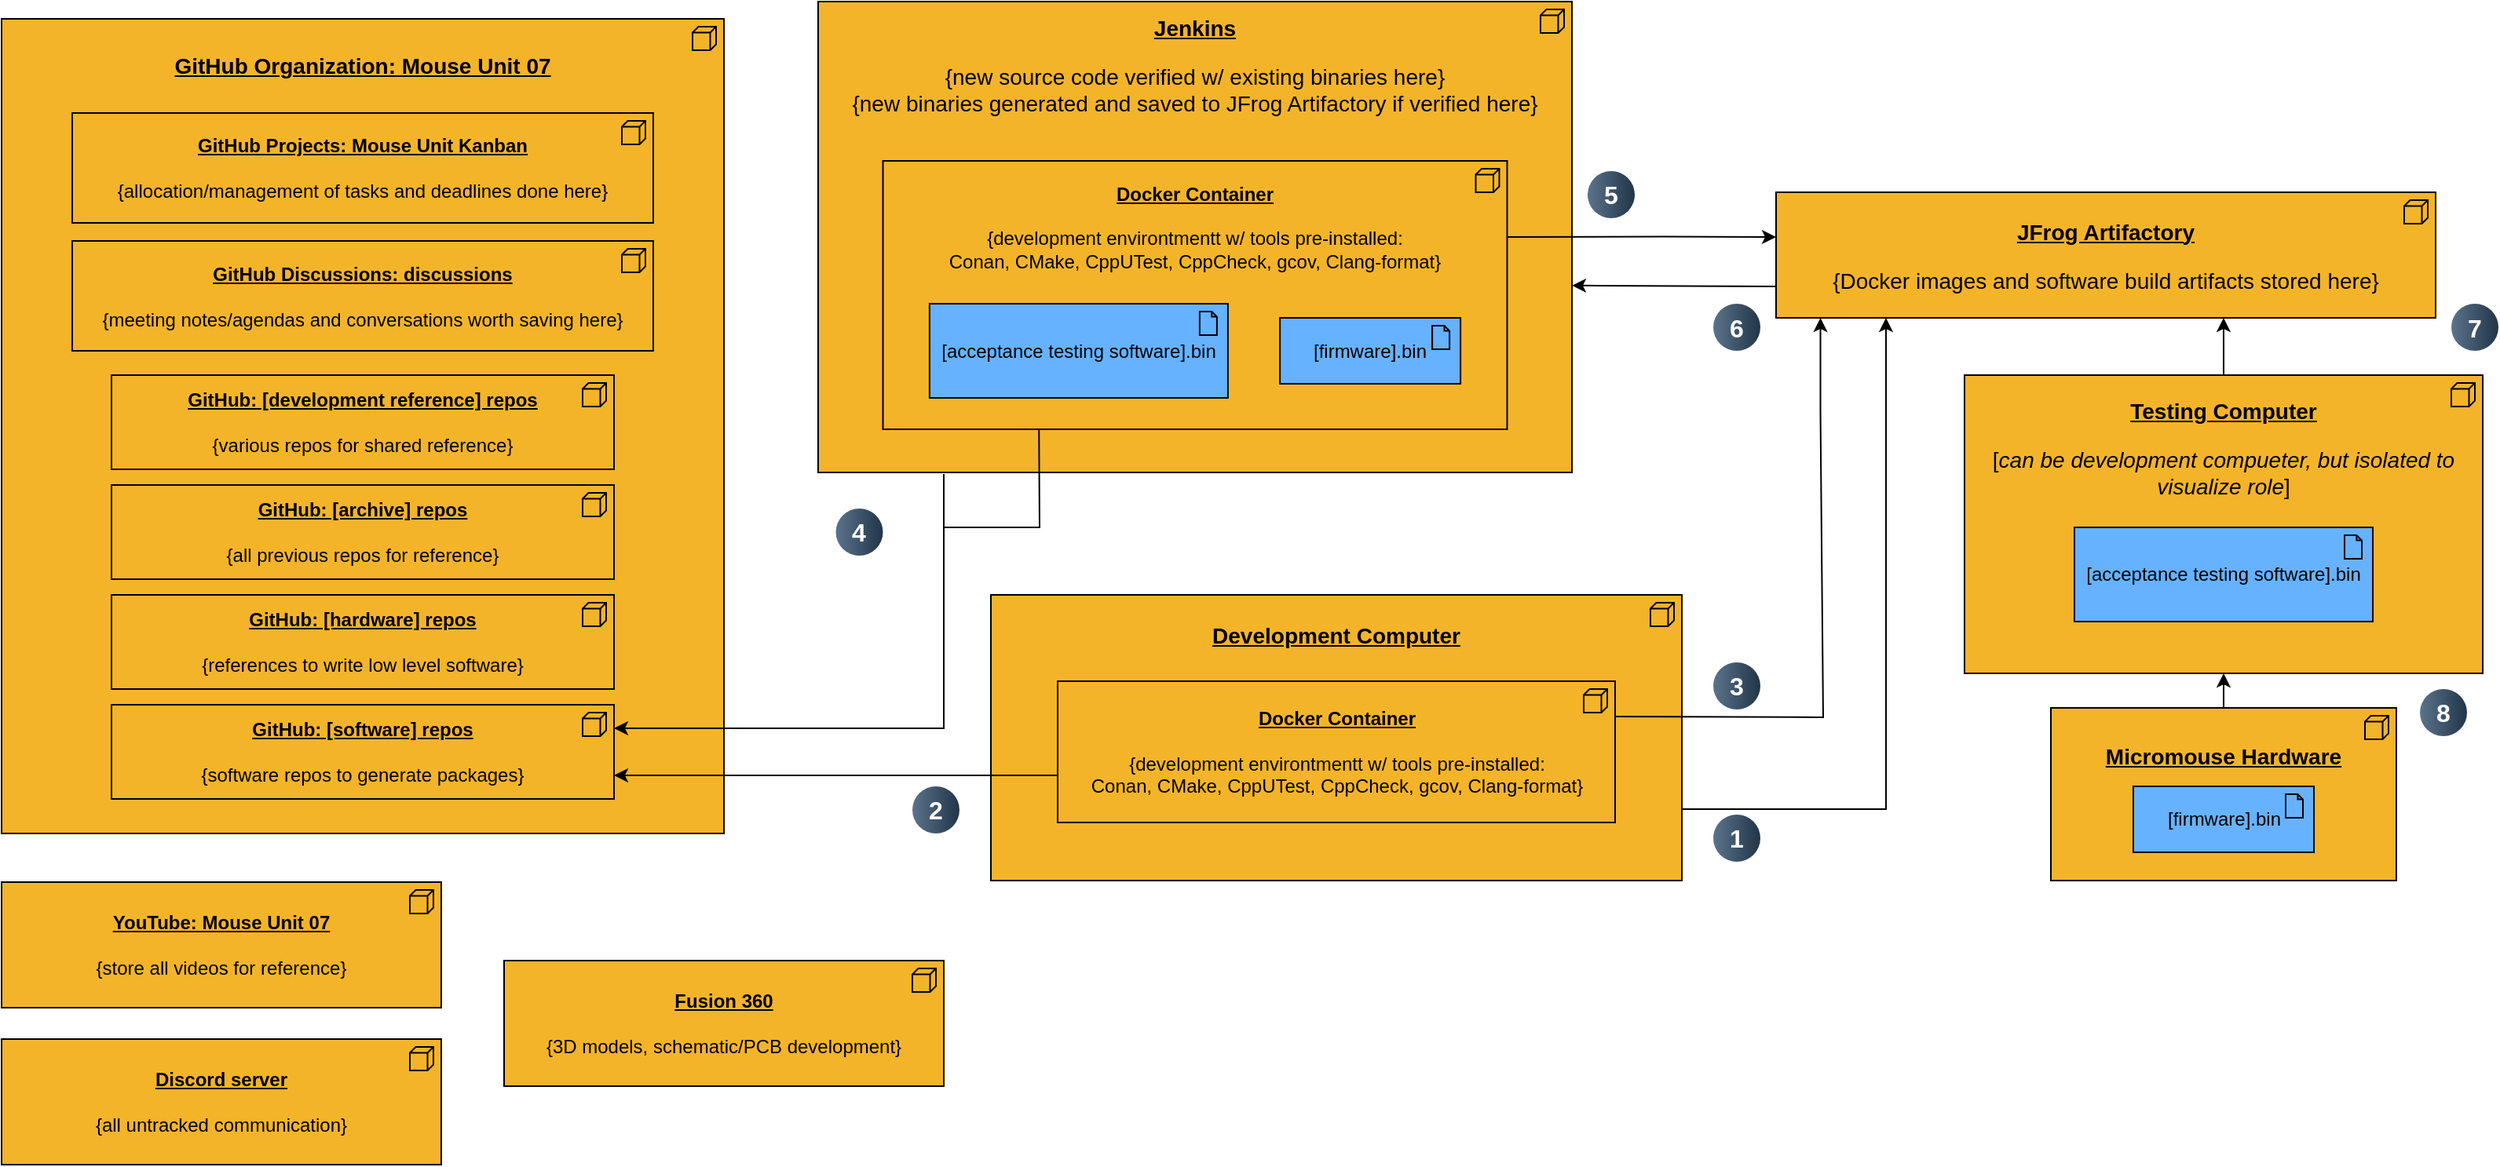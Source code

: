 <mxfile version="26.2.2">
  <diagram name="Page-1" id="e9XtBL2jhPyyOtfbMZeg">
    <mxGraphModel dx="1491" dy="906" grid="1" gridSize="10" guides="1" tooltips="1" connect="1" arrows="1" fold="1" page="1" pageScale="1" pageWidth="850" pageHeight="1100" math="0" shadow="0">
      <root>
        <mxCell id="0" />
        <mxCell id="1" parent="0" />
        <mxCell id="EkDYPHhw-KNSJjigWxGY-2" value="&lt;div style=&quot;&quot;&gt;&lt;b style=&quot;background-color: transparent; color: light-dark(rgb(0, 0, 0), rgb(255, 255, 255));&quot;&gt;&lt;u&gt;&lt;font style=&quot;font-size: 14px;&quot;&gt;GitHub Organization: Mouse Unit 07&lt;/font&gt;&lt;/u&gt;&lt;/b&gt;&lt;/div&gt;&lt;blockquote style=&quot;margin: 0 0 0 40px; border: none; padding: 0px;&quot;&gt;&lt;blockquote style=&quot;margin: 0px 0px 0px 40px; border: none; padding: 0px;&quot;&gt;&lt;b&gt;&lt;u&gt;&lt;br&gt;&lt;/u&gt;&lt;/b&gt;&lt;/blockquote&gt;&lt;blockquote style=&quot;margin: 0 0 0 40px; border: none; padding: 0px;&quot;&gt;&lt;b&gt;&lt;u&gt;&lt;br&gt;&lt;/u&gt;&lt;/b&gt;&lt;/blockquote&gt;&lt;blockquote style=&quot;margin: 0 0 0 40px; border: none; padding: 0px;&quot;&gt;&lt;b&gt;&lt;u&gt;&lt;br&gt;&lt;/u&gt;&lt;/b&gt;&lt;/blockquote&gt;&lt;blockquote style=&quot;margin: 0 0 0 40px; border: none; padding: 0px;&quot;&gt;&lt;b&gt;&lt;u&gt;&lt;br&gt;&lt;/u&gt;&lt;/b&gt;&lt;/blockquote&gt;&lt;blockquote style=&quot;margin: 0 0 0 40px; border: none; padding: 0px;&quot;&gt;&lt;b&gt;&lt;u&gt;&lt;br&gt;&lt;/u&gt;&lt;/b&gt;&lt;/blockquote&gt;&lt;blockquote style=&quot;margin: 0 0 0 40px; border: none; padding: 0px;&quot;&gt;&lt;b&gt;&lt;u&gt;&lt;br&gt;&lt;/u&gt;&lt;/b&gt;&lt;/blockquote&gt;&lt;blockquote style=&quot;margin: 0 0 0 40px; border: none; padding: 0px;&quot;&gt;&lt;b&gt;&lt;u&gt;&lt;br&gt;&lt;/u&gt;&lt;/b&gt;&lt;/blockquote&gt;&lt;blockquote style=&quot;margin: 0 0 0 40px; border: none; padding: 0px;&quot;&gt;&lt;br&gt;&lt;/blockquote&gt;&lt;blockquote style=&quot;margin: 0 0 0 40px; border: none; padding: 0px;&quot;&gt;&lt;b&gt;&lt;u&gt;&lt;br&gt;&lt;/u&gt;&lt;/b&gt;&lt;/blockquote&gt;&lt;blockquote style=&quot;margin: 0 0 0 40px; border: none; padding: 0px;&quot;&gt;&lt;b&gt;&lt;u&gt;&lt;br&gt;&lt;/u&gt;&lt;/b&gt;&lt;/blockquote&gt;&lt;blockquote style=&quot;margin: 0 0 0 40px; border: none; padding: 0px;&quot;&gt;&lt;b&gt;&lt;u&gt;&lt;br&gt;&lt;/u&gt;&lt;/b&gt;&lt;/blockquote&gt;&lt;blockquote style=&quot;margin: 0 0 0 40px; border: none; padding: 0px;&quot;&gt;&lt;b&gt;&lt;u&gt;&lt;br&gt;&lt;/u&gt;&lt;/b&gt;&lt;/blockquote&gt;&lt;blockquote style=&quot;margin: 0 0 0 40px; border: none; padding: 0px;&quot;&gt;&lt;b&gt;&lt;u&gt;&lt;br&gt;&lt;/u&gt;&lt;/b&gt;&lt;/blockquote&gt;&lt;blockquote style=&quot;margin: 0 0 0 40px; border: none; padding: 0px;&quot;&gt;&lt;b&gt;&lt;u&gt;&lt;br&gt;&lt;/u&gt;&lt;/b&gt;&lt;/blockquote&gt;&lt;blockquote style=&quot;margin: 0 0 0 40px; border: none; padding: 0px;&quot;&gt;&lt;b&gt;&lt;u&gt;&lt;br&gt;&lt;/u&gt;&lt;/b&gt;&lt;/blockquote&gt;&lt;blockquote style=&quot;margin: 0 0 0 40px; border: none; padding: 0px;&quot;&gt;&lt;b&gt;&lt;u&gt;&lt;br&gt;&lt;/u&gt;&lt;/b&gt;&lt;/blockquote&gt;&lt;blockquote style=&quot;margin: 0 0 0 40px; border: none; padding: 0px;&quot;&gt;&lt;b&gt;&lt;u&gt;&lt;br&gt;&lt;/u&gt;&lt;/b&gt;&lt;/blockquote&gt;&lt;blockquote style=&quot;margin: 0 0 0 40px; border: none; padding: 0px;&quot;&gt;&lt;b&gt;&lt;u&gt;&lt;br&gt;&lt;/u&gt;&lt;/b&gt;&lt;/blockquote&gt;&lt;blockquote style=&quot;margin: 0 0 0 40px; border: none; padding: 0px;&quot;&gt;&lt;b&gt;&lt;u&gt;&lt;br&gt;&lt;/u&gt;&lt;/b&gt;&lt;/blockquote&gt;&lt;blockquote style=&quot;margin: 0 0 0 40px; border: none; padding: 0px;&quot;&gt;&lt;b&gt;&lt;u&gt;&lt;br&gt;&lt;/u&gt;&lt;/b&gt;&lt;/blockquote&gt;&lt;blockquote style=&quot;margin: 0 0 0 40px; border: none; padding: 0px;&quot;&gt;&lt;b&gt;&lt;u&gt;&lt;br&gt;&lt;/u&gt;&lt;/b&gt;&lt;/blockquote&gt;&lt;blockquote style=&quot;margin: 0 0 0 40px; border: none; padding: 0px;&quot;&gt;&lt;b&gt;&lt;u&gt;&lt;br&gt;&lt;/u&gt;&lt;/b&gt;&lt;/blockquote&gt;&lt;blockquote style=&quot;margin: 0 0 0 40px; border: none; padding: 0px;&quot;&gt;&lt;b&gt;&lt;u&gt;&lt;br&gt;&lt;/u&gt;&lt;/b&gt;&lt;/blockquote&gt;&lt;blockquote style=&quot;margin: 0 0 0 40px; border: none; padding: 0px;&quot;&gt;&lt;b&gt;&lt;u&gt;&lt;br&gt;&lt;/u&gt;&lt;/b&gt;&lt;/blockquote&gt;&lt;blockquote style=&quot;margin: 0 0 0 40px; border: none; padding: 0px;&quot;&gt;&lt;b&gt;&lt;u&gt;&lt;br&gt;&lt;/u&gt;&lt;/b&gt;&lt;/blockquote&gt;&lt;blockquote style=&quot;margin: 0 0 0 40px; border: none; padding: 0px;&quot;&gt;&lt;b&gt;&lt;u&gt;&lt;br&gt;&lt;/u&gt;&lt;/b&gt;&lt;/blockquote&gt;&lt;blockquote style=&quot;margin: 0 0 0 40px; border: none; padding: 0px;&quot;&gt;&lt;b&gt;&lt;u&gt;&lt;br&gt;&lt;/u&gt;&lt;/b&gt;&lt;/blockquote&gt;&lt;blockquote style=&quot;margin: 0 0 0 40px; border: none; padding: 0px;&quot;&gt;&lt;b&gt;&lt;u&gt;&lt;br&gt;&lt;/u&gt;&lt;/b&gt;&lt;/blockquote&gt;&lt;blockquote style=&quot;margin: 0 0 0 40px; border: none; padding: 0px;&quot;&gt;&lt;b&gt;&lt;u&gt;&lt;br&gt;&lt;/u&gt;&lt;/b&gt;&lt;/blockquote&gt;&lt;blockquote style=&quot;margin: 0 0 0 40px; border: none; padding: 0px;&quot;&gt;&lt;b&gt;&lt;u&gt;&lt;br&gt;&lt;/u&gt;&lt;/b&gt;&lt;/blockquote&gt;&lt;blockquote style=&quot;margin: 0 0 0 40px; border: none; padding: 0px;&quot;&gt;&lt;b&gt;&lt;u&gt;&lt;br&gt;&lt;/u&gt;&lt;/b&gt;&lt;/blockquote&gt;&lt;blockquote style=&quot;margin: 0 0 0 40px; border: none; padding: 0px;&quot;&gt;&lt;br&gt;&lt;/blockquote&gt;&lt;/blockquote&gt;" style="html=1;outlineConnect=0;whiteSpace=wrap;fillColor=light-dark(#f4b42a, #004400);shape=mxgraph.archimate.application;appType=node;align=center;" parent="1" vertex="1">
          <mxGeometry x="60" y="110" width="460" height="519" as="geometry" />
        </mxCell>
        <mxCell id="EkDYPHhw-KNSJjigWxGY-4" value="&lt;b&gt;&lt;u&gt;GitHub Projects: Mouse Unit Kanban&lt;/u&gt;&lt;/b&gt;&lt;b&gt;&lt;u&gt;&lt;br&gt;&lt;/u&gt;&lt;/b&gt;&lt;span style=&quot;background-color: transparent; color: light-dark(rgb(0, 0, 0), rgb(255, 255, 255));&quot;&gt;&lt;br&gt;{allocation/management of tasks and deadlines done here}&lt;/span&gt;" style="html=1;outlineConnect=0;whiteSpace=wrap;fillColor=light-dark(#f4b42a, #004400);shape=mxgraph.archimate.application;appType=node;align=center;" parent="1" vertex="1">
          <mxGeometry x="105" y="170" width="370" height="70" as="geometry" />
        </mxCell>
        <mxCell id="ZBorQev55Vk7wjFXjuuA-1" value="&lt;b&gt;&lt;u&gt;GitHub: [software] repos&lt;br&gt;&lt;/u&gt;&lt;/b&gt;&lt;br&gt;&lt;span style=&quot;background-color: transparent; color: light-dark(rgb(0, 0, 0), rgb(255, 255, 255));&quot;&gt;{software repos to generate packages}&lt;/span&gt;" style="html=1;outlineConnect=0;whiteSpace=wrap;fillColor=light-dark(#f4b42a, #004400);shape=mxgraph.archimate.application;appType=node;align=center;" parent="1" vertex="1">
          <mxGeometry x="130" y="547" width="320" height="60" as="geometry" />
        </mxCell>
        <mxCell id="ZBorQev55Vk7wjFXjuuA-5" value="&lt;b&gt;&lt;u&gt;GitHub: [development reference] repos&lt;/u&gt;&lt;/b&gt;&lt;div&gt;&lt;br&gt;&lt;span style=&quot;background-color: transparent; color: light-dark(rgb(0, 0, 0), rgb(255, 255, 255));&quot;&gt;{various repos for shared reference}&lt;/span&gt;&lt;/div&gt;" style="html=1;outlineConnect=0;whiteSpace=wrap;fillColor=light-dark(#f4b42a, #004400);shape=mxgraph.archimate.application;appType=node;align=center;" parent="1" vertex="1">
          <mxGeometry x="130" y="337" width="320" height="60" as="geometry" />
        </mxCell>
        <mxCell id="ZBorQev55Vk7wjFXjuuA-6" value="&lt;b&gt;&lt;u&gt;GitHub: [hardware] repos&lt;br&gt;&lt;/u&gt;&lt;/b&gt;&lt;br&gt;&lt;span style=&quot;background-color: transparent; color: light-dark(rgb(0, 0, 0), rgb(255, 255, 255));&quot;&gt;{references to write low level software}&lt;/span&gt;" style="html=1;outlineConnect=0;whiteSpace=wrap;fillColor=light-dark(#f4b42a, #004400);shape=mxgraph.archimate.application;appType=node;align=center;" parent="1" vertex="1">
          <mxGeometry x="130" y="477" width="320" height="60" as="geometry" />
        </mxCell>
        <mxCell id="ZBorQev55Vk7wjFXjuuA-7" value="&lt;b&gt;&lt;u&gt;GitHub: [archive] repos&lt;br&gt;&lt;/u&gt;&lt;/b&gt;&lt;br&gt;&lt;span style=&quot;background-color: transparent; color: light-dark(rgb(0, 0, 0), rgb(255, 255, 255));&quot;&gt;{all previous repos for reference}&lt;/span&gt;" style="html=1;outlineConnect=0;whiteSpace=wrap;fillColor=light-dark(#f4b42a, #004400);shape=mxgraph.archimate.application;appType=node;align=center;" parent="1" vertex="1">
          <mxGeometry x="130" y="407" width="320" height="60" as="geometry" />
        </mxCell>
        <mxCell id="ZBorQev55Vk7wjFXjuuA-8" value="&lt;span style=&quot;font-size: 14px;&quot;&gt;&lt;b&gt;&lt;u&gt;Development Computer&lt;br&gt;&lt;/u&gt;&lt;/b&gt;&lt;/span&gt;&lt;span style=&quot;font-size: 14px;&quot;&gt;&lt;b&gt;&lt;u&gt;&lt;br&gt;&lt;/u&gt;&lt;/b&gt;&lt;/span&gt;&lt;span style=&quot;font-size: 14px;&quot;&gt;&lt;b&gt;&lt;u&gt;&lt;br&gt;&lt;/u&gt;&lt;/b&gt;&lt;/span&gt;&lt;span style=&quot;font-size: 14px;&quot;&gt;&lt;b&gt;&lt;u&gt;&lt;br&gt;&lt;/u&gt;&lt;/b&gt;&lt;/span&gt;&lt;span style=&quot;font-size: 14px;&quot;&gt;&lt;b&gt;&lt;u&gt;&lt;br&gt;&lt;/u&gt;&lt;/b&gt;&lt;/span&gt;&lt;span style=&quot;font-size: 14px;&quot;&gt;&lt;b&gt;&lt;u&gt;&lt;br&gt;&lt;/u&gt;&lt;/b&gt;&lt;/span&gt;&lt;span style=&quot;font-size: 14px;&quot;&gt;&lt;b&gt;&lt;u&gt;&lt;br&gt;&lt;/u&gt;&lt;/b&gt;&lt;/span&gt;&lt;br&gt;&lt;blockquote style=&quot;margin: 0 0 0 40px; border: none; padding: 0px;&quot;&gt;&lt;br&gt;&lt;/blockquote&gt;" style="html=1;outlineConnect=0;whiteSpace=wrap;fillColor=light-dark(#f4b42a, #004400);shape=mxgraph.archimate.application;appType=node;align=center;" parent="1" vertex="1">
          <mxGeometry x="690" y="477" width="440" height="182" as="geometry" />
        </mxCell>
        <mxCell id="ZBorQev55Vk7wjFXjuuA-9" value="&lt;span style=&quot;background-color: transparent; color: light-dark(rgb(0, 0, 0), rgb(255, 255, 255));&quot;&gt;&lt;b&gt;&lt;u&gt;Docker Container&lt;/u&gt;&lt;/b&gt;&lt;/span&gt;&lt;div&gt;&lt;span style=&quot;background-color: transparent; color: light-dark(rgb(0, 0, 0), rgb(255, 255, 255));&quot;&gt;&lt;br&gt;{development environtmentt w/ tools&amp;nbsp;&lt;/span&gt;&lt;span style=&quot;background-color: transparent; color: light-dark(rgb(0, 0, 0), rgb(255, 255, 255));&quot;&gt;pre-installed&lt;/span&gt;&lt;span style=&quot;background-color: transparent; color: light-dark(rgb(0, 0, 0), rgb(255, 255, 255));&quot;&gt;:&lt;/span&gt;&lt;/div&gt;&lt;div&gt;&lt;span style=&quot;background-color: transparent; color: light-dark(rgb(0, 0, 0), rgb(255, 255, 255));&quot;&gt;Conan, CMake, CppUTest, CppCheck, gcov, Clang-format}&lt;/span&gt;&lt;/div&gt;" style="html=1;outlineConnect=0;whiteSpace=wrap;fillColor=light-dark(#f4b42a, #004400);shape=mxgraph.archimate.application;appType=node;align=center;" parent="1" vertex="1">
          <mxGeometry x="732.5" y="532" width="355" height="90" as="geometry" />
        </mxCell>
        <mxCell id="ZBorQev55Vk7wjFXjuuA-11" value="&lt;span style=&quot;font-size: 14px;&quot;&gt;&lt;b&gt;&lt;u&gt;JFrog Artifactory&lt;/u&gt;&lt;/b&gt;&lt;/span&gt;&lt;span style=&quot;font-size: 14px;&quot;&gt;&lt;b&gt;&lt;u&gt;&lt;br&gt;&lt;/u&gt;&lt;/b&gt;&lt;/span&gt;&lt;br&gt;&lt;span style=&quot;font-size: 14px; background-color: transparent; color: light-dark(rgb(0, 0, 0), rgb(255, 255, 255));&quot;&gt;{Docker images and software build artifacts stored here}&lt;/span&gt;" style="html=1;outlineConnect=0;whiteSpace=wrap;fillColor=light-dark(#f4b42a, #004400);shape=mxgraph.archimate.application;appType=node;align=center;" parent="1" vertex="1">
          <mxGeometry x="1190" y="220.5" width="420" height="80" as="geometry" />
        </mxCell>
        <mxCell id="ZBorQev55Vk7wjFXjuuA-12" value="&lt;span style=&quot;font-size: 14px;&quot;&gt;&lt;b&gt;&lt;u&gt;Jenkins&lt;br&gt;&lt;/u&gt;&lt;/b&gt;&lt;/span&gt;&lt;br&gt;&lt;span style=&quot;font-size: 14px; background-color: transparent; color: light-dark(rgb(0, 0, 0), rgb(255, 255, 255));&quot;&gt;{new source code verified w/ existing binaries here}&lt;/span&gt;&lt;span style=&quot;font-size: 14px;&quot;&gt;&lt;br&gt;{new binaries generated and saved to JFrog Artifactory if verified here}&lt;/span&gt;&lt;div&gt;&lt;span style=&quot;font-size: 14px;&quot;&gt;&lt;br&gt;&lt;/span&gt;&lt;/div&gt;&lt;div&gt;&lt;span style=&quot;font-size: 14px;&quot;&gt;&lt;br&gt;&lt;/span&gt;&lt;/div&gt;&lt;div&gt;&lt;span style=&quot;font-size: 14px;&quot;&gt;&lt;br&gt;&lt;/span&gt;&lt;/div&gt;&lt;div&gt;&lt;span style=&quot;font-size: 14px;&quot;&gt;&lt;br&gt;&lt;/span&gt;&lt;/div&gt;&lt;div&gt;&lt;span style=&quot;font-size: 14px;&quot;&gt;&lt;br&gt;&lt;/span&gt;&lt;/div&gt;&lt;div&gt;&lt;span style=&quot;font-size: 14px;&quot;&gt;&lt;br&gt;&lt;/span&gt;&lt;/div&gt;&lt;div&gt;&lt;span style=&quot;font-size: 14px;&quot;&gt;&lt;br&gt;&lt;/span&gt;&lt;/div&gt;&lt;div&gt;&lt;span style=&quot;font-size: 14px;&quot;&gt;&lt;br&gt;&lt;/span&gt;&lt;/div&gt;&lt;div&gt;&lt;span style=&quot;font-size: 14px;&quot;&gt;&lt;br&gt;&lt;/span&gt;&lt;/div&gt;&lt;div&gt;&lt;span style=&quot;font-size: 14px;&quot;&gt;&lt;br&gt;&lt;/span&gt;&lt;/div&gt;&lt;div&gt;&lt;span style=&quot;font-size: 14px;&quot;&gt;&lt;br&gt;&lt;/span&gt;&lt;/div&gt;&lt;div&gt;&lt;span style=&quot;font-size: 14px;&quot;&gt;&lt;br&gt;&lt;/span&gt;&lt;/div&gt;&lt;div&gt;&lt;span style=&quot;font-size: 14px;&quot;&gt;&lt;br&gt;&lt;/span&gt;&lt;/div&gt;" style="html=1;outlineConnect=0;whiteSpace=wrap;fillColor=light-dark(#f4b42a, #004400);shape=mxgraph.archimate.application;appType=node;align=center;" parent="1" vertex="1">
          <mxGeometry x="580" y="99" width="480" height="300" as="geometry" />
        </mxCell>
        <mxCell id="ZBorQev55Vk7wjFXjuuA-14" value="&lt;span style=&quot;font-size: 14px;&quot;&gt;&lt;b&gt;&lt;u&gt;Micromouse Hardware&lt;/u&gt;&lt;/b&gt;&lt;/span&gt;&lt;div&gt;&lt;span style=&quot;font-size: 14px; background-color: transparent; color: light-dark(rgb(0, 0, 0), rgb(255, 255, 255));&quot;&gt;&lt;br&gt;&lt;/span&gt;&lt;/div&gt;&lt;div&gt;&lt;span style=&quot;font-size: 14px; background-color: transparent; color: light-dark(rgb(0, 0, 0), rgb(255, 255, 255));&quot;&gt;&lt;br&gt;&lt;/span&gt;&lt;/div&gt;&lt;div&gt;&lt;br&gt;&lt;/div&gt;" style="html=1;outlineConnect=0;whiteSpace=wrap;fillColor=light-dark(#f4b42a, #004400);shape=mxgraph.archimate.application;appType=node;align=center;" parent="1" vertex="1">
          <mxGeometry x="1365" y="549" width="220" height="110" as="geometry" />
        </mxCell>
        <mxCell id="ZBorQev55Vk7wjFXjuuA-15" value="&lt;span style=&quot;background-color: transparent; color: light-dark(rgb(0, 0, 0), rgb(255, 255, 255));&quot;&gt;&lt;b&gt;&lt;u&gt;Docker Container&lt;/u&gt;&lt;/b&gt;&lt;/span&gt;&lt;div&gt;&lt;span style=&quot;background-color: transparent; color: light-dark(rgb(0, 0, 0), rgb(255, 255, 255));&quot;&gt;&lt;br&gt;{development environtmentt w/ tools&amp;nbsp;&lt;/span&gt;&lt;span style=&quot;background-color: transparent; color: light-dark(rgb(0, 0, 0), rgb(255, 255, 255));&quot;&gt;pre-installed&lt;/span&gt;&lt;span style=&quot;background-color: transparent; color: light-dark(rgb(0, 0, 0), rgb(255, 255, 255));&quot;&gt;:&lt;/span&gt;&lt;/div&gt;&lt;div&gt;&lt;span style=&quot;background-color: transparent; color: light-dark(rgb(0, 0, 0), rgb(255, 255, 255));&quot;&gt;Conan, CMake, CppUTest, CppCheck, gcov, Clang-format}&lt;/span&gt;&lt;/div&gt;&lt;div&gt;&lt;span style=&quot;background-color: transparent; color: light-dark(rgb(0, 0, 0), rgb(255, 255, 255));&quot;&gt;&lt;br&gt;&lt;/span&gt;&lt;/div&gt;&lt;div&gt;&lt;span style=&quot;background-color: transparent; color: light-dark(rgb(0, 0, 0), rgb(255, 255, 255));&quot;&gt;&lt;br&gt;&lt;/span&gt;&lt;/div&gt;&lt;div&gt;&lt;span style=&quot;background-color: transparent; color: light-dark(rgb(0, 0, 0), rgb(255, 255, 255));&quot;&gt;&lt;br&gt;&lt;/span&gt;&lt;/div&gt;&lt;div&gt;&lt;span style=&quot;background-color: transparent; color: light-dark(rgb(0, 0, 0), rgb(255, 255, 255));&quot;&gt;&lt;br&gt;&lt;/span&gt;&lt;/div&gt;&lt;div&gt;&lt;span style=&quot;background-color: transparent; color: light-dark(rgb(0, 0, 0), rgb(255, 255, 255));&quot;&gt;&lt;br&gt;&lt;/span&gt;&lt;/div&gt;&lt;div&gt;&lt;span style=&quot;background-color: transparent; color: light-dark(rgb(0, 0, 0), rgb(255, 255, 255));&quot;&gt;&lt;br&gt;&lt;/span&gt;&lt;/div&gt;" style="html=1;outlineConnect=0;whiteSpace=wrap;fillColor=light-dark(#f4b42a, #004400);shape=mxgraph.archimate.application;appType=node;align=center;" parent="1" vertex="1">
          <mxGeometry x="621.25" y="200.5" width="397.5" height="171" as="geometry" />
        </mxCell>
        <mxCell id="ZBorQev55Vk7wjFXjuuA-17" value="[firmware].bin" style="html=1;outlineConnect=0;whiteSpace=wrap;fillColor=#66B2FF;shape=mxgraph.archimate3.application;appType=artifact;archiType=square;" parent="1" vertex="1">
          <mxGeometry x="1417.5" y="599" width="115" height="42" as="geometry" />
        </mxCell>
        <mxCell id="ZBorQev55Vk7wjFXjuuA-19" value="[acceptance testing software].bin" style="html=1;outlineConnect=0;whiteSpace=wrap;fillColor=#66B2FF;shape=mxgraph.archimate3.application;appType=artifact;archiType=square;" parent="1" vertex="1">
          <mxGeometry x="650.94" y="291.5" width="190" height="60" as="geometry" />
        </mxCell>
        <mxCell id="ZBorQev55Vk7wjFXjuuA-20" value="[firmware].bin" style="html=1;outlineConnect=0;whiteSpace=wrap;fillColor=#66B2FF;shape=mxgraph.archimate3.application;appType=artifact;archiType=square;" parent="1" vertex="1">
          <mxGeometry x="874.06" y="300.5" width="115" height="42" as="geometry" />
        </mxCell>
        <mxCell id="ZBorQev55Vk7wjFXjuuA-45" style="edgeStyle=orthogonalEdgeStyle;rounded=0;orthogonalLoop=1;jettySize=auto;html=1;" parent="1" source="ZBorQev55Vk7wjFXjuuA-21" edge="1">
          <mxGeometry relative="1" as="geometry">
            <mxPoint x="1474.97" y="300.5" as="targetPoint" />
            <mxPoint x="1474.97" y="327.5" as="sourcePoint" />
          </mxGeometry>
        </mxCell>
        <mxCell id="ZBorQev55Vk7wjFXjuuA-21" value="&lt;div style=&quot;&quot;&gt;&lt;b style=&quot;font-size: 14px; background-color: transparent; color: light-dark(rgb(0, 0, 0), rgb(255, 255, 255));&quot;&gt;&lt;u&gt;Testing Computer&lt;/u&gt;&lt;/b&gt;&lt;/div&gt;&lt;div style=&quot;&quot;&gt;&lt;br&gt;&lt;/div&gt;&lt;span style=&quot;font-size: 14px; background-color: transparent; color: light-dark(rgb(0, 0, 0), rgb(255, 255, 255));&quot;&gt;&lt;div style=&quot;&quot;&gt;&lt;span style=&quot;background-color: transparent; color: light-dark(rgb(0, 0, 0), rgb(255, 255, 255));&quot;&gt;[&lt;/span&gt;&lt;i style=&quot;background-color: transparent; color: light-dark(rgb(0, 0, 0), rgb(255, 255, 255));&quot;&gt;can be development compueter,&amp;nbsp;&lt;/i&gt;&lt;i style=&quot;background-color: transparent; color: light-dark(rgb(0, 0, 0), rgb(255, 255, 255));&quot;&gt;but isolated to visualize role&lt;/i&gt;&lt;span style=&quot;background-color: transparent; color: light-dark(rgb(0, 0, 0), rgb(255, 255, 255));&quot;&gt;]&lt;/span&gt;&lt;/div&gt;&lt;/span&gt;&lt;div style=&quot;&quot;&gt;&lt;span style=&quot;font-size: 14px;&quot;&gt;&lt;b&gt;&lt;u&gt;&lt;br&gt;&lt;/u&gt;&lt;/b&gt;&lt;/span&gt;&lt;/div&gt;&lt;div style=&quot;&quot;&gt;&lt;span style=&quot;font-size: 14px;&quot;&gt;&lt;b&gt;&lt;u&gt;&lt;br&gt;&lt;/u&gt;&lt;/b&gt;&lt;/span&gt;&lt;/div&gt;&lt;div style=&quot;&quot;&gt;&lt;span style=&quot;font-size: 14px;&quot;&gt;&lt;b&gt;&lt;u&gt;&lt;br&gt;&lt;/u&gt;&lt;/b&gt;&lt;/span&gt;&lt;/div&gt;&lt;div style=&quot;&quot;&gt;&lt;span style=&quot;font-size: 14px;&quot;&gt;&lt;b&gt;&lt;u&gt;&lt;br&gt;&lt;/u&gt;&lt;/b&gt;&lt;/span&gt;&lt;/div&gt;&lt;br&gt;&lt;blockquote style=&quot;margin: 0 0 0 40px; border: none; padding: 0px;&quot;&gt;&lt;br&gt;&lt;/blockquote&gt;" style="html=1;outlineConnect=0;whiteSpace=wrap;fillColor=light-dark(#f4b42a, #004400);shape=mxgraph.archimate.application;appType=node;align=center;" parent="1" vertex="1">
          <mxGeometry x="1310" y="337" width="330" height="190" as="geometry" />
        </mxCell>
        <mxCell id="ZBorQev55Vk7wjFXjuuA-18" value="[acceptance testing software].bin" style="html=1;outlineConnect=0;whiteSpace=wrap;fillColor=#66B2FF;shape=mxgraph.archimate3.application;appType=artifact;archiType=square;" parent="1" vertex="1">
          <mxGeometry x="1380" y="434" width="190" height="60" as="geometry" />
        </mxCell>
        <mxCell id="ZBorQev55Vk7wjFXjuuA-23" style="edgeStyle=orthogonalEdgeStyle;rounded=0;orthogonalLoop=1;jettySize=auto;html=1;entryX=1;entryY=0.75;entryDx=0;entryDy=0;entryPerimeter=0;exitX=0;exitY=0.75;exitDx=0;exitDy=0;exitPerimeter=0;" parent="1" source="ZBorQev55Vk7wjFXjuuA-9" target="ZBorQev55Vk7wjFXjuuA-1" edge="1">
          <mxGeometry relative="1" as="geometry">
            <Array as="points">
              <mxPoint x="732" y="592" />
            </Array>
          </mxGeometry>
        </mxCell>
        <mxCell id="ZBorQev55Vk7wjFXjuuA-26" style="edgeStyle=orthogonalEdgeStyle;rounded=0;orthogonalLoop=1;jettySize=auto;html=1;exitX=1;exitY=0.75;exitDx=0;exitDy=0;exitPerimeter=0;" parent="1" source="ZBorQev55Vk7wjFXjuuA-8" edge="1">
          <mxGeometry relative="1" as="geometry">
            <mxPoint x="1060.0" y="613.5" as="sourcePoint" />
            <mxPoint x="1260" y="300.5" as="targetPoint" />
            <Array as="points">
              <mxPoint x="1260" y="613" />
            </Array>
          </mxGeometry>
        </mxCell>
        <mxCell id="ZBorQev55Vk7wjFXjuuA-27" value="" style="endArrow=classic;html=1;rounded=0;exitX=1;exitY=0.25;exitDx=0;exitDy=0;exitPerimeter=0;" parent="1" source="ZBorQev55Vk7wjFXjuuA-9" edge="1">
          <mxGeometry width="50" height="50" relative="1" as="geometry">
            <mxPoint x="1140" y="560" as="sourcePoint" />
            <mxPoint x="1218.26" y="300.5" as="targetPoint" />
            <Array as="points">
              <mxPoint x="1220" y="555" />
              <mxPoint x="1218.26" y="360.5" />
            </Array>
          </mxGeometry>
        </mxCell>
        <mxCell id="ZBorQev55Vk7wjFXjuuA-28" value="" style="endArrow=classic;html=1;rounded=0;entryX=1;entryY=0.25;entryDx=0;entryDy=0;entryPerimeter=0;" parent="1" target="ZBorQev55Vk7wjFXjuuA-1" edge="1">
          <mxGeometry width="50" height="50" relative="1" as="geometry">
            <mxPoint x="660" y="400" as="sourcePoint" />
            <mxPoint x="580" y="510" as="targetPoint" />
            <Array as="points">
              <mxPoint x="660" y="562" />
            </Array>
          </mxGeometry>
        </mxCell>
        <mxCell id="ZBorQev55Vk7wjFXjuuA-29" value="" style="endArrow=classic;html=1;rounded=0;" parent="1" edge="1">
          <mxGeometry width="50" height="50" relative="1" as="geometry">
            <mxPoint x="1018.75" y="249.03" as="sourcePoint" />
            <mxPoint x="1190" y="249" as="targetPoint" />
            <Array as="points">
              <mxPoint x="1118.75" y="248.78" />
            </Array>
          </mxGeometry>
        </mxCell>
        <mxCell id="ZBorQev55Vk7wjFXjuuA-30" value="" style="endArrow=classic;html=1;rounded=0;exitX=0;exitY=0.75;exitDx=0;exitDy=0;exitPerimeter=0;entryX=1;entryY=0.603;entryDx=0;entryDy=0;entryPerimeter=0;" parent="1" source="ZBorQev55Vk7wjFXjuuA-11" target="ZBorQev55Vk7wjFXjuuA-12" edge="1">
          <mxGeometry width="50" height="50" relative="1" as="geometry">
            <mxPoint x="1120" y="370" as="sourcePoint" />
            <mxPoint x="1070" y="280" as="targetPoint" />
          </mxGeometry>
        </mxCell>
        <mxCell id="ZBorQev55Vk7wjFXjuuA-31" value="" style="endArrow=none;html=1;rounded=0;entryX=0.25;entryY=1;entryDx=0;entryDy=0;entryPerimeter=0;" parent="1" target="ZBorQev55Vk7wjFXjuuA-15" edge="1">
          <mxGeometry width="50" height="50" relative="1" as="geometry">
            <mxPoint x="660" y="434" as="sourcePoint" />
            <mxPoint x="721" y="380" as="targetPoint" />
            <Array as="points">
              <mxPoint x="721" y="434" />
            </Array>
          </mxGeometry>
        </mxCell>
        <mxCell id="ZBorQev55Vk7wjFXjuuA-35" value="1" style="ellipse;whiteSpace=wrap;html=1;aspect=fixed;rotation=0;gradientColor=#223548;strokeColor=none;gradientDirection=east;fillColor=#5b738b;rounded=0;pointerEvents=0;fontFamily=Helvetica;fontSize=16;fontColor=#FFFFFF;spacingTop=4;spacingBottom=4;spacingLeft=4;spacingRight=4;points=[];fontStyle=1" parent="1" vertex="1">
          <mxGeometry x="1150" y="617" width="30" height="30" as="geometry" />
        </mxCell>
        <mxCell id="ZBorQev55Vk7wjFXjuuA-36" value="2" style="ellipse;whiteSpace=wrap;html=1;aspect=fixed;rotation=0;gradientColor=#223548;strokeColor=none;gradientDirection=east;fillColor=#5b738b;rounded=0;pointerEvents=0;fontFamily=Helvetica;fontSize=16;fontColor=#FFFFFF;spacingTop=4;spacingBottom=4;spacingLeft=4;spacingRight=4;points=[];fontStyle=1" parent="1" vertex="1">
          <mxGeometry x="640" y="599" width="30" height="30" as="geometry" />
        </mxCell>
        <mxCell id="ZBorQev55Vk7wjFXjuuA-37" value="3" style="ellipse;whiteSpace=wrap;html=1;aspect=fixed;rotation=0;gradientColor=#223548;strokeColor=none;gradientDirection=east;fillColor=#5b738b;rounded=0;pointerEvents=0;fontFamily=Helvetica;fontSize=16;fontColor=#FFFFFF;spacingTop=4;spacingBottom=4;spacingLeft=4;spacingRight=4;points=[];fontStyle=1" parent="1" vertex="1">
          <mxGeometry x="1150" y="520" width="30" height="30" as="geometry" />
        </mxCell>
        <mxCell id="ZBorQev55Vk7wjFXjuuA-38" value="4" style="ellipse;whiteSpace=wrap;html=1;aspect=fixed;rotation=0;gradientColor=#223548;strokeColor=none;gradientDirection=east;fillColor=#5b738b;rounded=0;pointerEvents=0;fontFamily=Helvetica;fontSize=16;fontColor=#FFFFFF;spacingTop=4;spacingBottom=4;spacingLeft=4;spacingRight=4;points=[];fontStyle=1" parent="1" vertex="1">
          <mxGeometry x="591.25" y="422" width="30" height="30" as="geometry" />
        </mxCell>
        <mxCell id="ZBorQev55Vk7wjFXjuuA-39" value="5" style="ellipse;whiteSpace=wrap;html=1;aspect=fixed;rotation=0;gradientColor=#223548;strokeColor=none;gradientDirection=east;fillColor=#5b738b;rounded=0;pointerEvents=0;fontFamily=Helvetica;fontSize=16;fontColor=#FFFFFF;spacingTop=4;spacingBottom=4;spacingLeft=4;spacingRight=4;points=[];fontStyle=1" parent="1" vertex="1">
          <mxGeometry x="1070" y="207" width="30" height="30" as="geometry" />
        </mxCell>
        <mxCell id="ZBorQev55Vk7wjFXjuuA-40" value="6" style="ellipse;whiteSpace=wrap;html=1;aspect=fixed;rotation=0;gradientColor=#223548;strokeColor=none;gradientDirection=east;fillColor=#5b738b;rounded=0;pointerEvents=0;fontFamily=Helvetica;fontSize=16;fontColor=#FFFFFF;spacingTop=4;spacingBottom=4;spacingLeft=4;spacingRight=4;points=[];fontStyle=1" parent="1" vertex="1">
          <mxGeometry x="1150" y="291.5" width="30" height="30" as="geometry" />
        </mxCell>
        <mxCell id="ZBorQev55Vk7wjFXjuuA-41" value="7" style="ellipse;whiteSpace=wrap;html=1;aspect=fixed;rotation=0;gradientColor=#223548;strokeColor=none;gradientDirection=east;fillColor=#5b738b;rounded=0;pointerEvents=0;fontFamily=Helvetica;fontSize=16;fontColor=#FFFFFF;spacingTop=4;spacingBottom=4;spacingLeft=4;spacingRight=4;points=[];fontStyle=1" parent="1" vertex="1">
          <mxGeometry x="1620" y="291.5" width="30" height="30" as="geometry" />
        </mxCell>
        <mxCell id="ZBorQev55Vk7wjFXjuuA-42" value="8" style="ellipse;whiteSpace=wrap;html=1;aspect=fixed;rotation=0;gradientColor=#223548;strokeColor=none;gradientDirection=east;fillColor=#5b738b;rounded=0;pointerEvents=0;fontFamily=Helvetica;fontSize=16;fontColor=#FFFFFF;spacingTop=4;spacingBottom=4;spacingLeft=4;spacingRight=4;points=[];fontStyle=1" parent="1" vertex="1">
          <mxGeometry x="1600" y="537" width="30" height="30" as="geometry" />
        </mxCell>
        <mxCell id="ZBorQev55Vk7wjFXjuuA-46" style="edgeStyle=orthogonalEdgeStyle;rounded=0;orthogonalLoop=1;jettySize=auto;html=1;entryX=0.5;entryY=1;entryDx=0;entryDy=0;entryPerimeter=0;" parent="1" source="ZBorQev55Vk7wjFXjuuA-14" target="ZBorQev55Vk7wjFXjuuA-21" edge="1">
          <mxGeometry relative="1" as="geometry" />
        </mxCell>
        <mxCell id="kp-O07dp35pFu7nzHczo-2" value="&lt;b&gt;&lt;u&gt;GitHub Discussions: discussions&lt;/u&gt;&lt;/b&gt;&lt;b&gt;&lt;u&gt;&lt;br&gt;&lt;/u&gt;&lt;/b&gt;&lt;span style=&quot;background-color: transparent; color: light-dark(rgb(0, 0, 0), rgb(255, 255, 255));&quot;&gt;&lt;br&gt;{meeting notes/agendas and conversations worth saving here}&lt;/span&gt;" style="html=1;outlineConnect=0;whiteSpace=wrap;fillColor=light-dark(#f4b42a, #004400);shape=mxgraph.archimate.application;appType=node;align=center;" parent="1" vertex="1">
          <mxGeometry x="105" y="251.5" width="370" height="70" as="geometry" />
        </mxCell>
        <mxCell id="OIXbA-q24eOaw1Mk69oV-1" value="&lt;span style=&quot;background-color: transparent; color: light-dark(rgb(0, 0, 0), rgb(255, 255, 255));&quot;&gt;&lt;b&gt;&lt;u&gt;Discord server&lt;/u&gt;&lt;/b&gt;&lt;/span&gt;&lt;div&gt;&lt;span style=&quot;background-color: transparent; color: light-dark(rgb(0, 0, 0), rgb(255, 255, 255));&quot;&gt;&lt;br&gt;{all untracked communication&lt;/span&gt;&lt;span style=&quot;background-color: transparent; color: light-dark(rgb(0, 0, 0), rgb(255, 255, 255));&quot;&gt;}&lt;/span&gt;&lt;/div&gt;" style="html=1;outlineConnect=0;whiteSpace=wrap;fillColor=light-dark(#f4b42a, #004400);shape=mxgraph.archimate.application;appType=node;align=center;" vertex="1" parent="1">
          <mxGeometry x="60" y="760" width="280" height="80" as="geometry" />
        </mxCell>
        <mxCell id="OIXbA-q24eOaw1Mk69oV-2" value="&lt;span style=&quot;background-color: transparent; color: light-dark(rgb(0, 0, 0), rgb(255, 255, 255));&quot;&gt;&lt;b&gt;&lt;u&gt;YouTube:&amp;nbsp;&lt;/u&gt;&lt;/b&gt;&lt;/span&gt;&lt;b&gt;&lt;u&gt;Mouse Unit 07&lt;/u&gt;&lt;/b&gt;&lt;div&gt;&lt;span style=&quot;background-color: transparent; color: light-dark(rgb(0, 0, 0), rgb(255, 255, 255));&quot;&gt;&lt;br&gt;{store all videos for reference&lt;/span&gt;&lt;span style=&quot;background-color: transparent; color: light-dark(rgb(0, 0, 0), rgb(255, 255, 255));&quot;&gt;}&lt;/span&gt;&lt;/div&gt;" style="html=1;outlineConnect=0;whiteSpace=wrap;fillColor=light-dark(#f4b42a, #004400);shape=mxgraph.archimate.application;appType=node;align=center;" vertex="1" parent="1">
          <mxGeometry x="60" y="660" width="280" height="80" as="geometry" />
        </mxCell>
        <mxCell id="OIXbA-q24eOaw1Mk69oV-3" value="&lt;span style=&quot;background-color: transparent; color: light-dark(rgb(0, 0, 0), rgb(255, 255, 255));&quot;&gt;&lt;b&gt;&lt;u&gt;Fusion 360&lt;/u&gt;&lt;/b&gt;&lt;/span&gt;&lt;div&gt;&lt;span style=&quot;background-color: transparent; color: light-dark(rgb(0, 0, 0), rgb(255, 255, 255));&quot;&gt;&lt;br&gt;{3D models, schematic/PCB development&lt;/span&gt;&lt;span style=&quot;background-color: transparent; color: light-dark(rgb(0, 0, 0), rgb(255, 255, 255));&quot;&gt;}&lt;/span&gt;&lt;/div&gt;" style="html=1;outlineConnect=0;whiteSpace=wrap;fillColor=light-dark(#f4b42a, #004400);shape=mxgraph.archimate.application;appType=node;align=center;" vertex="1" parent="1">
          <mxGeometry x="380" y="710" width="280" height="80" as="geometry" />
        </mxCell>
      </root>
    </mxGraphModel>
  </diagram>
</mxfile>
